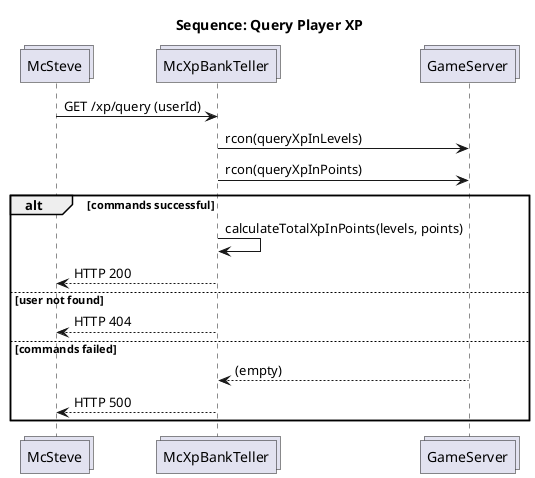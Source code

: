 @startuml sequence_query

title Sequence: Query Player XP

collections McSteve
collections McXpBankTeller
collections GameServer

McSteve -> McXpBankTeller: GET /xp/query (userId)
McXpBankTeller -> GameServer: rcon(queryXpInLevels)
McXpBankTeller -> GameServer: rcon(queryXpInPoints)
alt commands successful
    McXpBankTeller -> McXpBankTeller: calculateTotalXpInPoints(levels, points)
    McSteve <-- McXpBankTeller: HTTP 200
else user not found
    McSteve <-- McXpBankTeller: HTTP 404
else commands failed
    McXpBankTeller <-- GameServer: (empty)
    McSteve <-- McXpBankTeller: HTTP 500
end

@enduml
